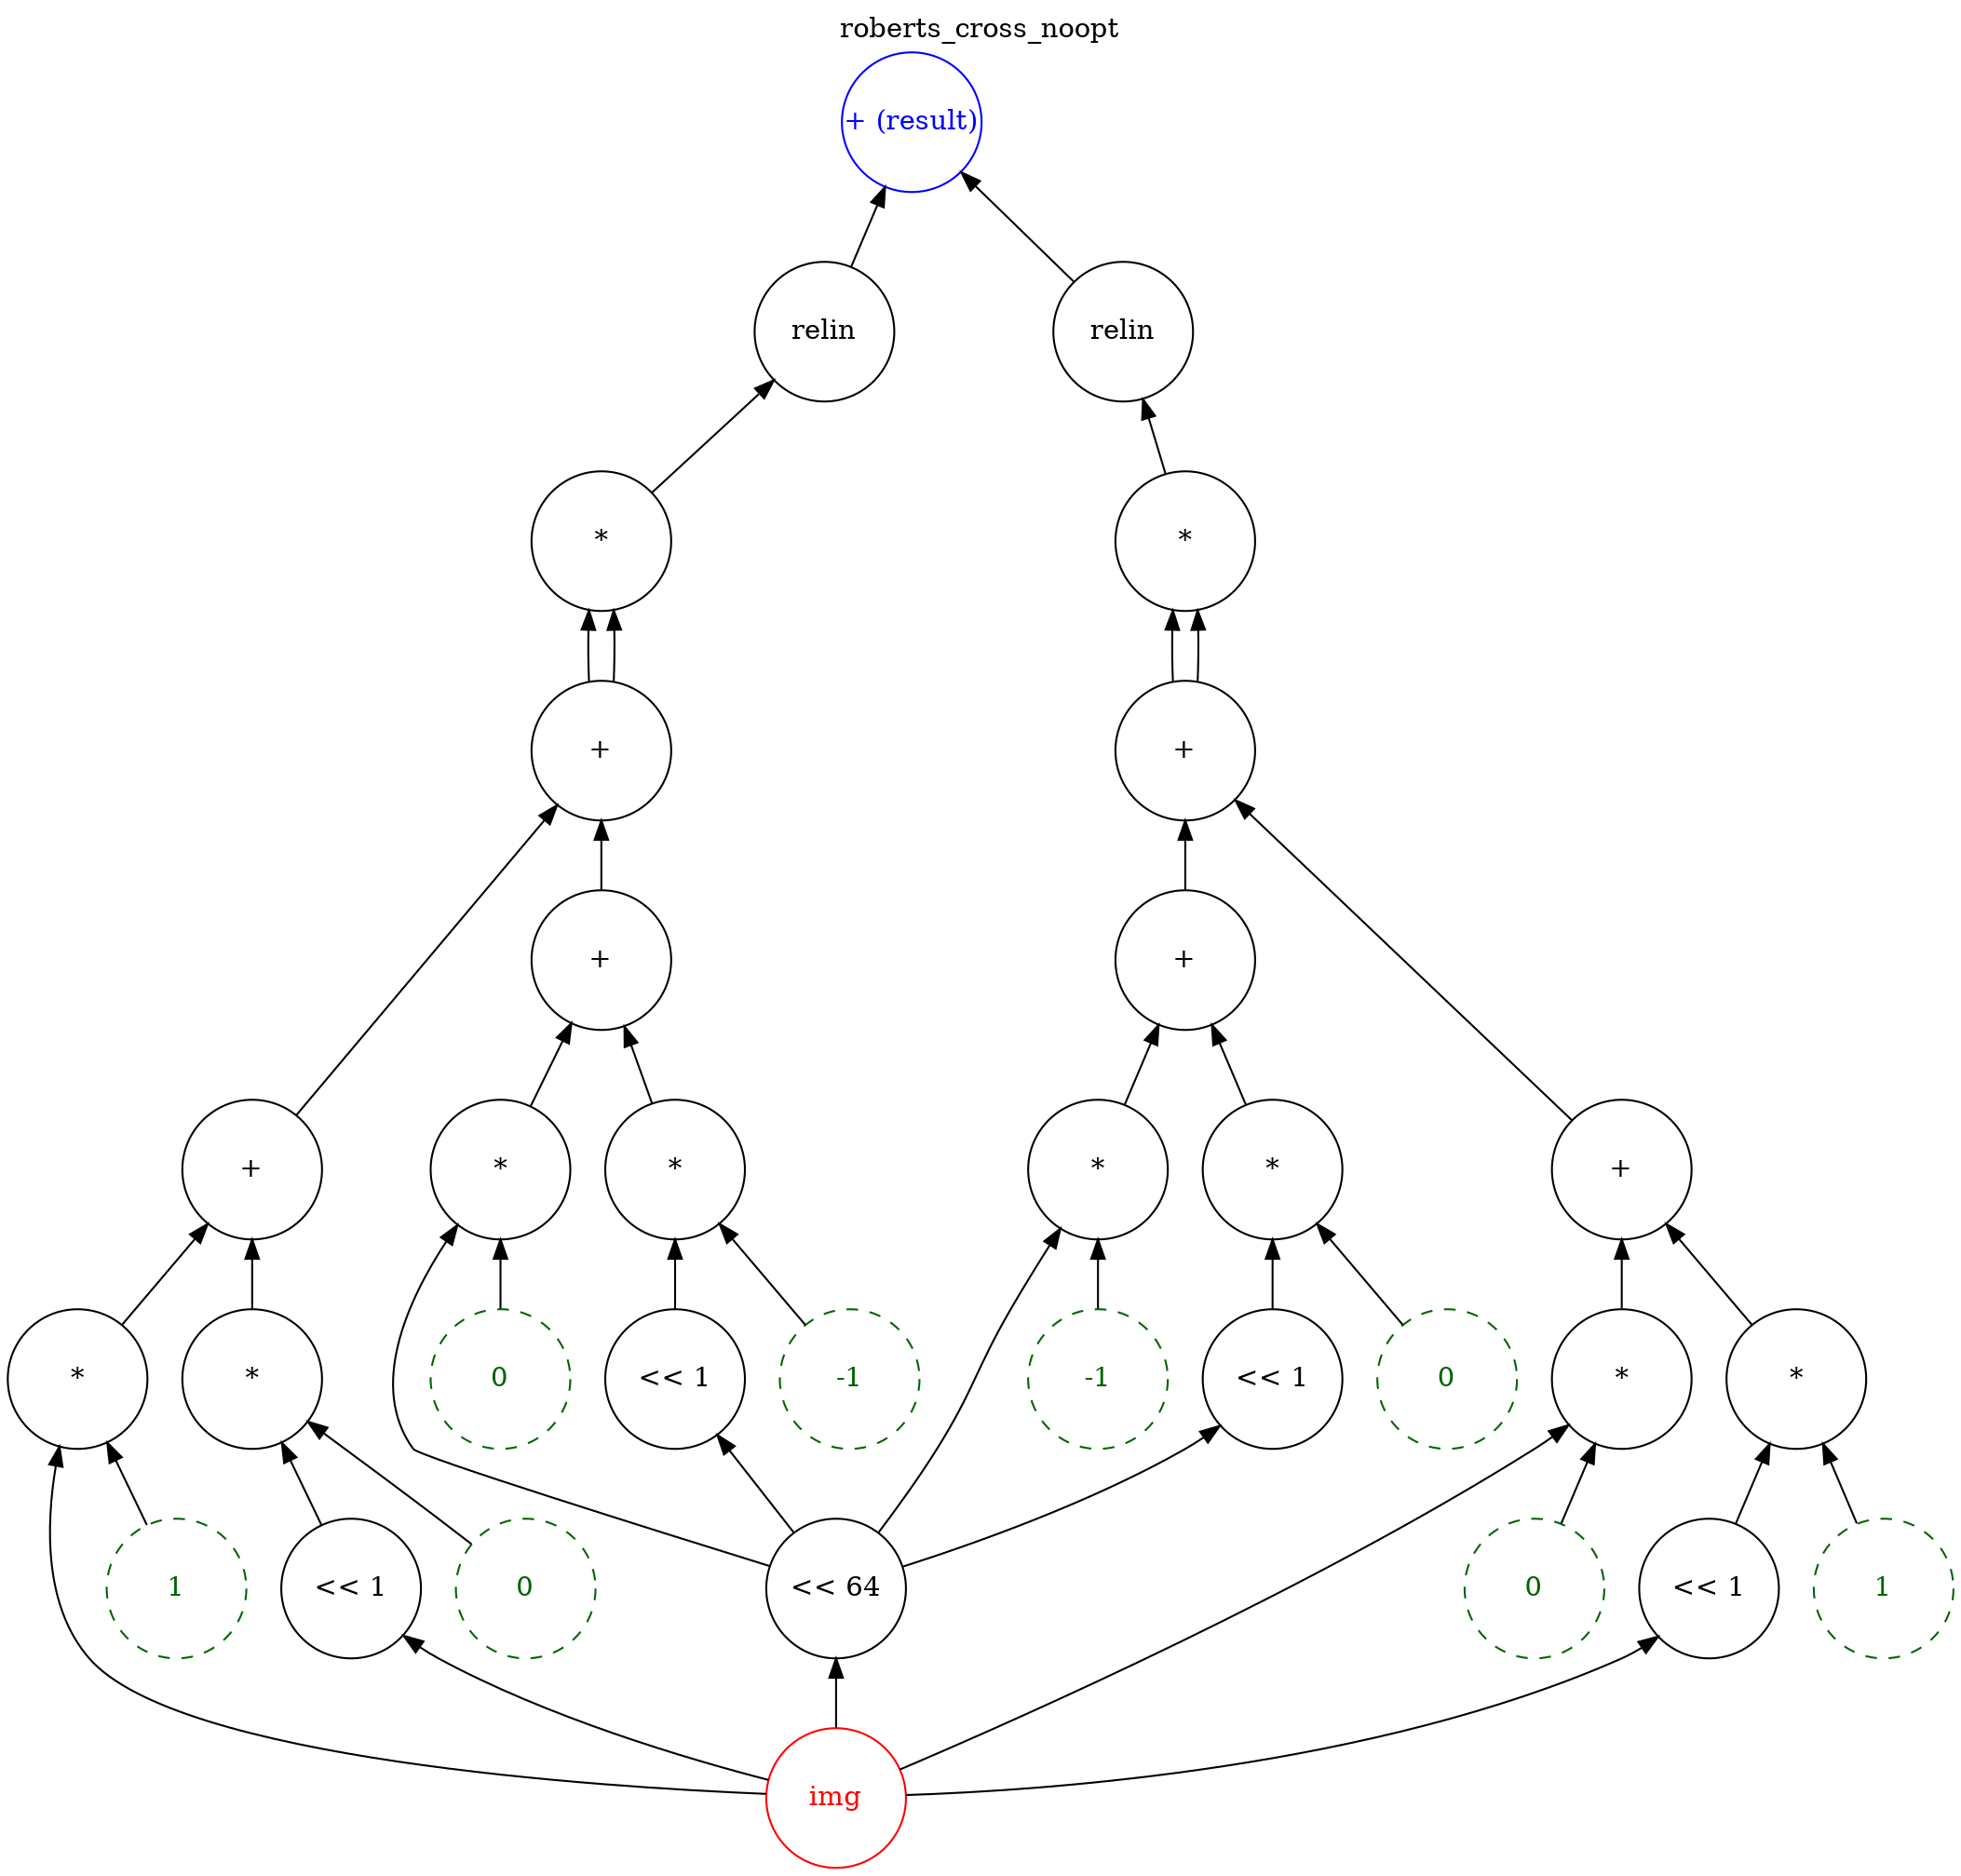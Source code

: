 digraph "roberts_cross_noopt" {
graph [label="roberts_cross_noopt" labelloc="t"]
node [shape=circle width=1 margin=0]
edge [dir=back]
1 [label="img" style=solid color=red fontcolor=red]
6 [label="1" style=dashed color=darkgreen fontcolor=darkgreen]
34 [label="*" style=solid color=black fontcolor=black]
34 -> 1
34 -> 6
3 [label="<< 1" style=solid color=black fontcolor=black]
3 -> 1
4 [label="0" style=dashed color=darkgreen fontcolor=darkgreen]
35 [label="*" style=solid color=black fontcolor=black]
35 -> 3
35 -> 4
8 [label="+" style=solid color=black fontcolor=black]
8 -> 34
8 -> 35
2 [label="<< 64" style=solid color=black fontcolor=black]
2 -> 1
12 [label="0" style=dashed color=darkgreen fontcolor=darkgreen]
36 [label="*" style=solid color=black fontcolor=black]
36 -> 2
36 -> 12
9 [label="<< 1" style=solid color=black fontcolor=black]
9 -> 2
10 [label="-1" style=dashed color=darkgreen fontcolor=darkgreen]
37 [label="*" style=solid color=black fontcolor=black]
37 -> 9
37 -> 10
14 [label="+" style=solid color=black fontcolor=black]
14 -> 36
14 -> 37
15 [label="+" style=solid color=black fontcolor=black]
15 -> 8
15 -> 14
30 [label="*" style=solid color=black fontcolor=black]
30 -> 15
30 -> 15
32 [label="relin" style=solid color=black fontcolor=black]
32 -> 30
19 [label="0" style=dashed color=darkgreen fontcolor=darkgreen]
38 [label="*" style=solid color=black fontcolor=black]
38 -> 1
38 -> 19
16 [label="<< 1" style=solid color=black fontcolor=black]
16 -> 1
17 [label="1" style=dashed color=darkgreen fontcolor=darkgreen]
39 [label="*" style=solid color=black fontcolor=black]
39 -> 16
39 -> 17
21 [label="+" style=solid color=black fontcolor=black]
21 -> 38
21 -> 39
25 [label="-1" style=dashed color=darkgreen fontcolor=darkgreen]
40 [label="*" style=solid color=black fontcolor=black]
40 -> 2
40 -> 25
22 [label="<< 1" style=solid color=black fontcolor=black]
22 -> 2
23 [label="0" style=dashed color=darkgreen fontcolor=darkgreen]
41 [label="*" style=solid color=black fontcolor=black]
41 -> 22
41 -> 23
27 [label="+" style=solid color=black fontcolor=black]
27 -> 40
27 -> 41
28 [label="+" style=solid color=black fontcolor=black]
28 -> 21
28 -> 27
29 [label="*" style=solid color=black fontcolor=black]
29 -> 28
29 -> 28
33 [label="relin" style=solid color=black fontcolor=black]
33 -> 29
31 [label="+ (result)" style=solid color=blue fontcolor=blue]
31 -> 32
31 -> 33
}
